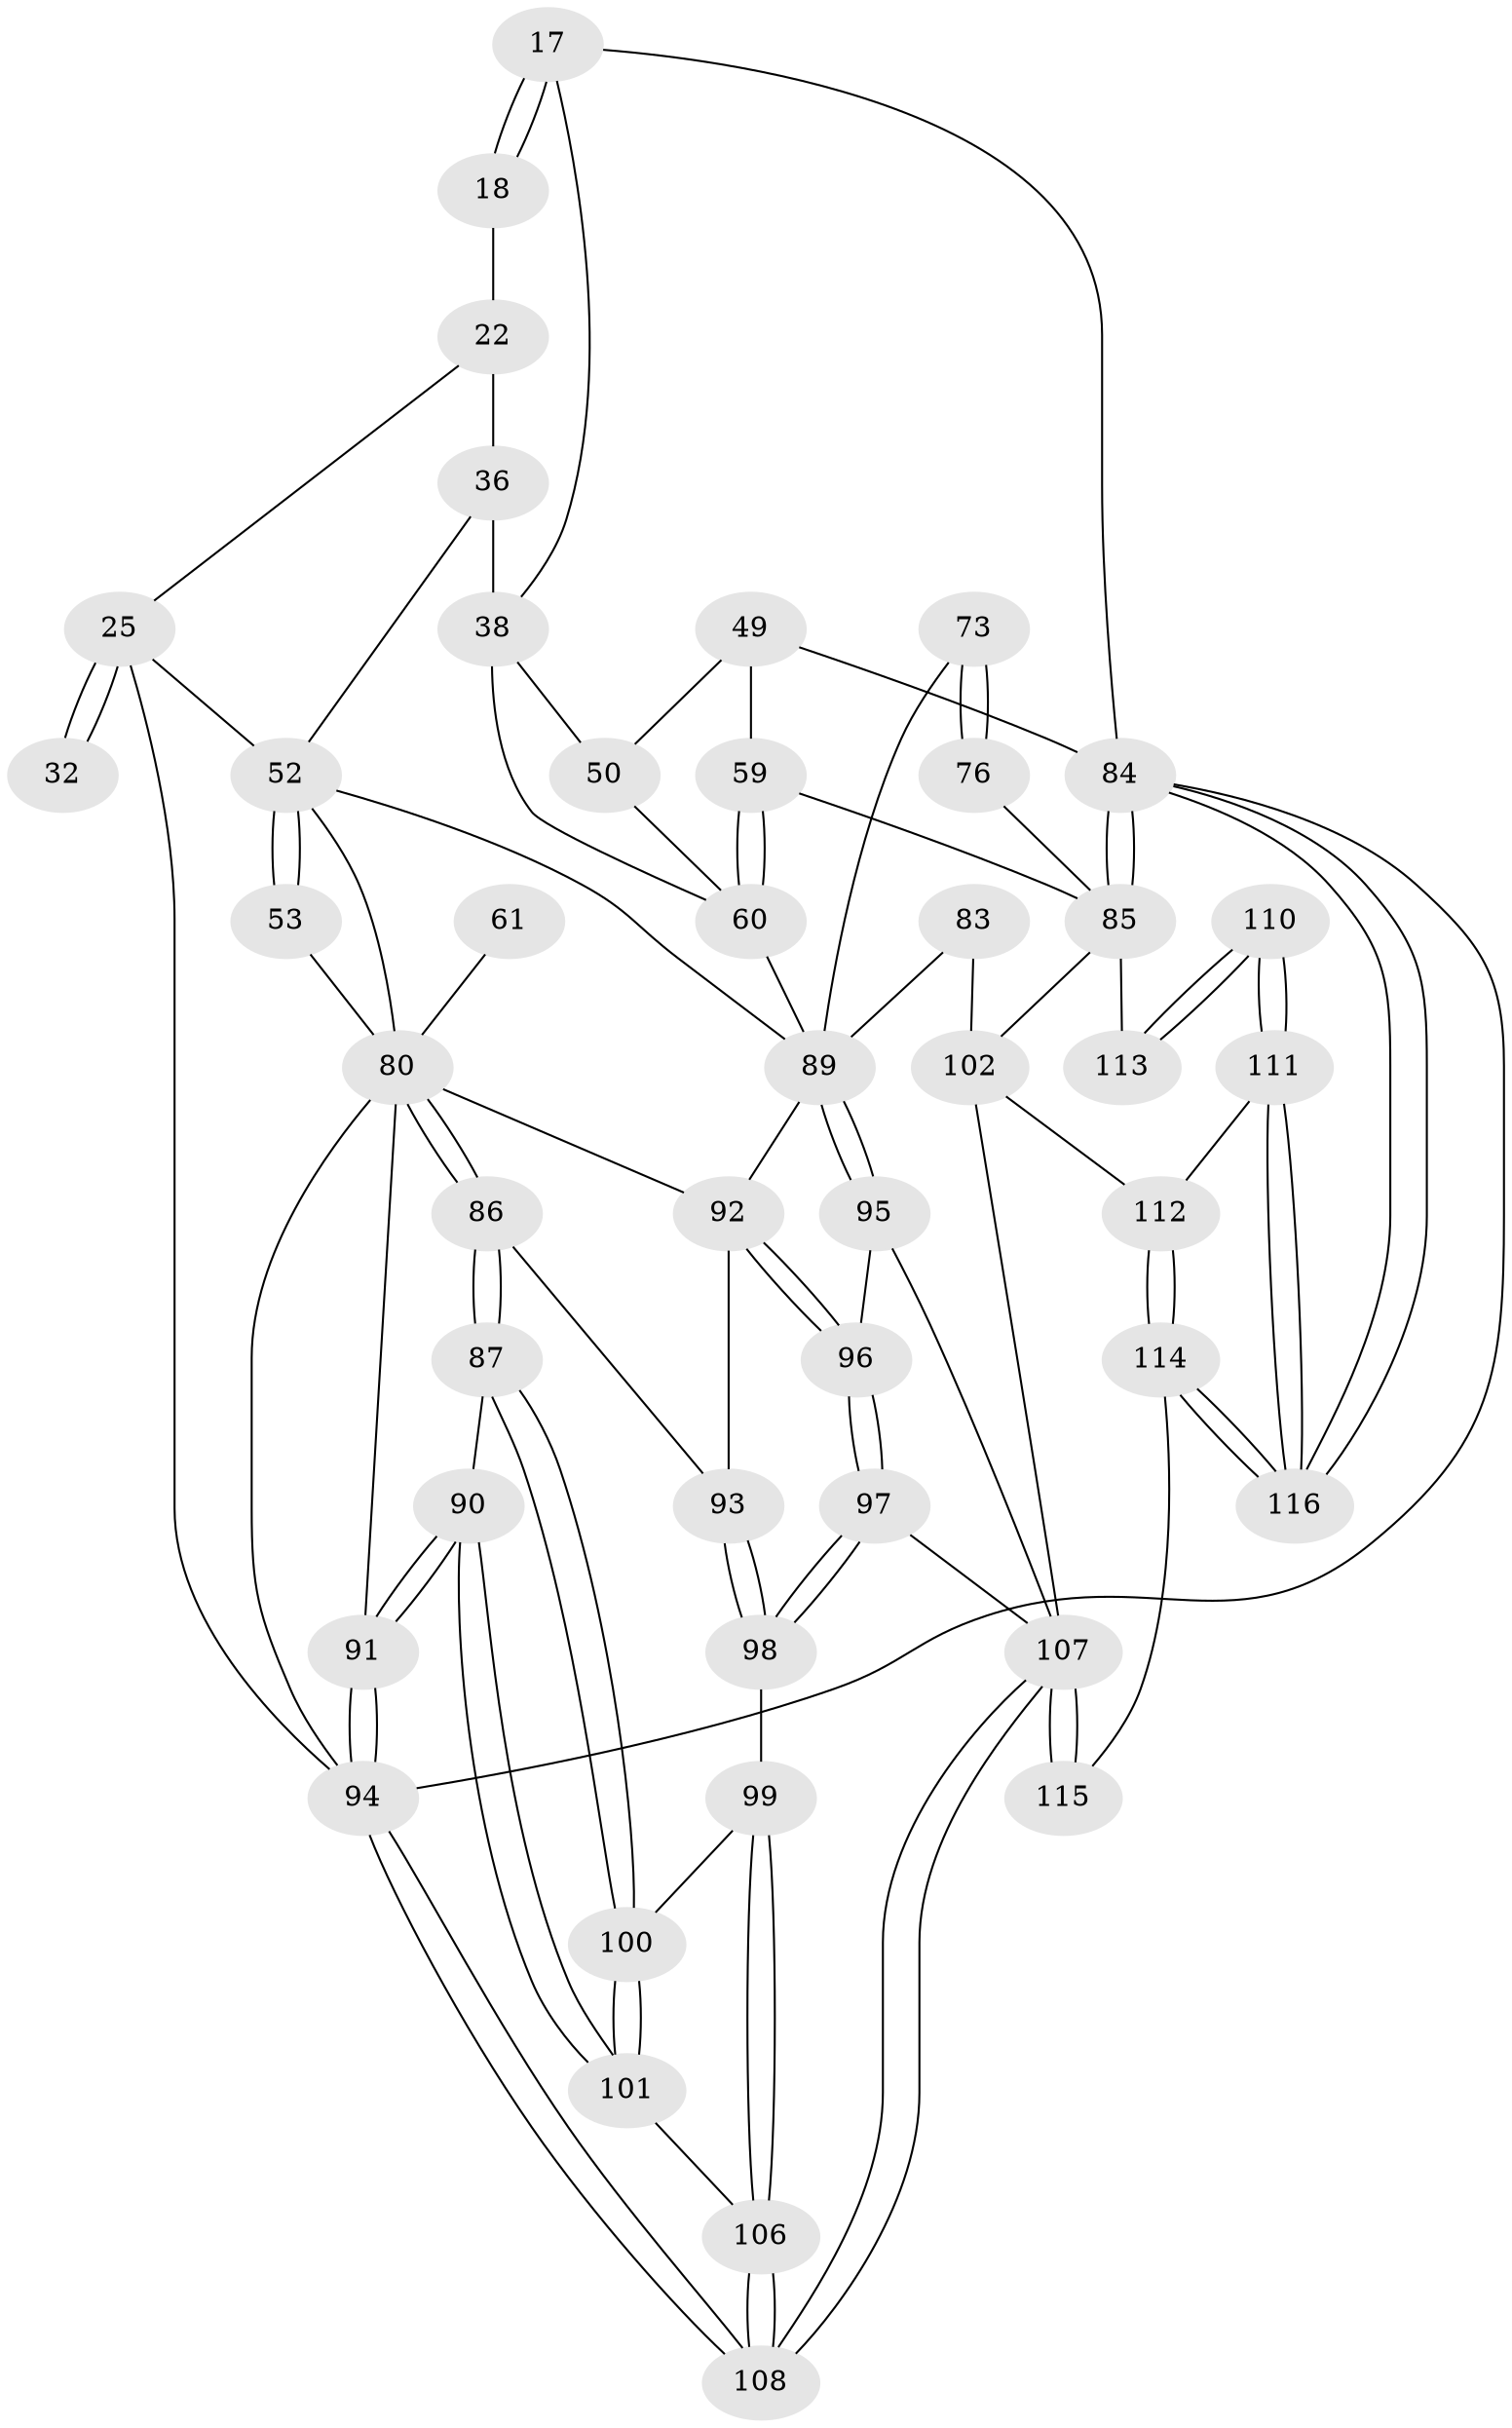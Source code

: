 // original degree distribution, {3: 0.02586206896551724, 4: 0.22413793103448276, 6: 0.22413793103448276, 5: 0.5258620689655172}
// Generated by graph-tools (version 1.1) at 2025/05/03/04/25 22:05:13]
// undirected, 46 vertices, 103 edges
graph export_dot {
graph [start="1"]
  node [color=gray90,style=filled];
  17 [pos="+0.712386575762112+0.04927110552043224",super="+16"];
  18 [pos="+0.5771516140366588+0.10047908716354477",super="+7"];
  22 [pos="+0.48053301953846783+0.13219215531934023",super="+8+21"];
  25 [pos="+0.39050690142290767+0.25294652559518077",super="+9+10+12"];
  32 [pos="+0.2770974986987182+0.15586754997250116"];
  36 [pos="+0.5213724151266689+0.24159143477357073",super="+23+31+30"];
  38 [pos="+0.5399030124366537+0.24821546258097607",super="+37"];
  49 [pos="+0.9333608449820066+0.37931514196592336",super="+45+46+33"];
  50 [pos="+0.9259328903248306+0.3794185891985932",super="+34+35"];
  52 [pos="+0.3672216548502783+0.4988127796991251",super="+43+44+47"];
  53 [pos="+0.282014651436788+0.4065715710248817"];
  59 [pos="+0.8173328429392749+0.47018179951310257",super="+58+56"];
  60 [pos="+0.7093976991346687+0.5060338226191549",super="+41+40+39+51"];
  61 [pos="+0.06395197914815924+0.5147138583443974"];
  73 [pos="+0.868556406793245+0.5269076355581891",super="+72"];
  76 [pos="+0.8338492906094318+0.6722007620346616"];
  80 [pos="+0.1257487729849734+0.7262018635206676",super="+66+64"];
  83 [pos="+0.6629918052213261+0.7577442699413706"];
  84 [pos="+1+1",super="+4+19"];
  85 [pos="+1+0.7507616525067973",super="+74+81"];
  86 [pos="+0.11662674126731576+0.774719534987541"];
  87 [pos="+0.1159936475359456+0.7761257406111919"];
  89 [pos="+0.6218338778098508+0.7700885116089324",super="+71+70"];
  90 [pos="+0+0.954450876480946",super="+88"];
  91 [pos="+0+1",super="+79+78"];
  92 [pos="+0.36336880010238715+0.6745547151839181",super="+69"];
  93 [pos="+0.3234692835761376+0.7586002656156243"];
  94 [pos="+0+1",super="+5"];
  95 [pos="+0.5276885234600694+0.8071736539835774"];
  96 [pos="+0.49783871197034935+0.8031504806410926"];
  97 [pos="+0.40093744672981807+0.9478956610599842"];
  98 [pos="+0.31390947725136764+0.798088136404816"];
  99 [pos="+0.23184923487745274+0.8653988142768735"];
  100 [pos="+0.11347011256936881+0.7891509304710856"];
  101 [pos="+0.04116731866109605+0.8666023728092546"];
  102 [pos="+0.6706305492511552+0.8801063427075311",super="+82"];
  106 [pos="+0.2191915369822654+0.974330267741058"];
  107 [pos="+0.3961049346549983+1",super="+105+104+103"];
  108 [pos="+0.3000375561711724+1"];
  110 [pos="+0.8101932870571711+1"];
  111 [pos="+0.8092200967847685+1"];
  112 [pos="+0.6711698699676971+0.9203125844846589"];
  113 [pos="+1+0.8239251106788703",super="+109"];
  114 [pos="+0.5748121618550959+1"];
  115 [pos="+0.49212207679666636+1"];
  116 [pos="+0.7993158719180922+1"];
  17 -- 18 [weight=2];
  17 -- 18;
  17 -- 84 [weight=2];
  17 -- 38;
  18 -- 22 [weight=2];
  22 -- 36 [weight=3];
  22 -- 25;
  25 -- 32 [weight=3];
  25 -- 32;
  25 -- 52 [weight=2];
  25 -- 94;
  36 -- 38 [weight=3];
  36 -- 52;
  38 -- 60 [weight=2];
  38 -- 50;
  49 -- 50 [weight=2];
  49 -- 59 [weight=2];
  49 -- 84 [weight=2];
  50 -- 60 [weight=2];
  52 -- 53 [weight=2];
  52 -- 53;
  52 -- 89;
  52 -- 80 [weight=2];
  53 -- 80;
  59 -- 60 [weight=2];
  59 -- 60;
  59 -- 85;
  60 -- 89 [weight=2];
  61 -- 80 [weight=3];
  73 -- 76 [weight=2];
  73 -- 76;
  73 -- 89;
  76 -- 85;
  80 -- 86;
  80 -- 86;
  80 -- 91 [weight=3];
  80 -- 94;
  80 -- 92;
  83 -- 89 [weight=2];
  83 -- 102;
  84 -- 85;
  84 -- 85;
  84 -- 116;
  84 -- 116;
  84 -- 94 [weight=2];
  85 -- 113 [weight=2];
  85 -- 102;
  86 -- 87;
  86 -- 87;
  86 -- 93;
  87 -- 100;
  87 -- 100;
  87 -- 90;
  89 -- 95;
  89 -- 95;
  89 -- 92;
  90 -- 91 [weight=2];
  90 -- 91;
  90 -- 101;
  90 -- 101;
  91 -- 94;
  91 -- 94;
  92 -- 93;
  92 -- 96;
  92 -- 96;
  93 -- 98;
  93 -- 98;
  94 -- 108;
  94 -- 108;
  95 -- 96;
  95 -- 107;
  96 -- 97;
  96 -- 97;
  97 -- 98;
  97 -- 98;
  97 -- 107;
  98 -- 99;
  99 -- 100;
  99 -- 106;
  99 -- 106;
  100 -- 101;
  100 -- 101;
  101 -- 106;
  102 -- 112;
  102 -- 107;
  106 -- 108;
  106 -- 108;
  107 -- 108;
  107 -- 108;
  107 -- 115 [weight=2];
  107 -- 115;
  110 -- 111;
  110 -- 111;
  110 -- 113 [weight=2];
  110 -- 113;
  111 -- 112;
  111 -- 116;
  111 -- 116;
  112 -- 114;
  112 -- 114;
  114 -- 115;
  114 -- 116;
  114 -- 116;
}
